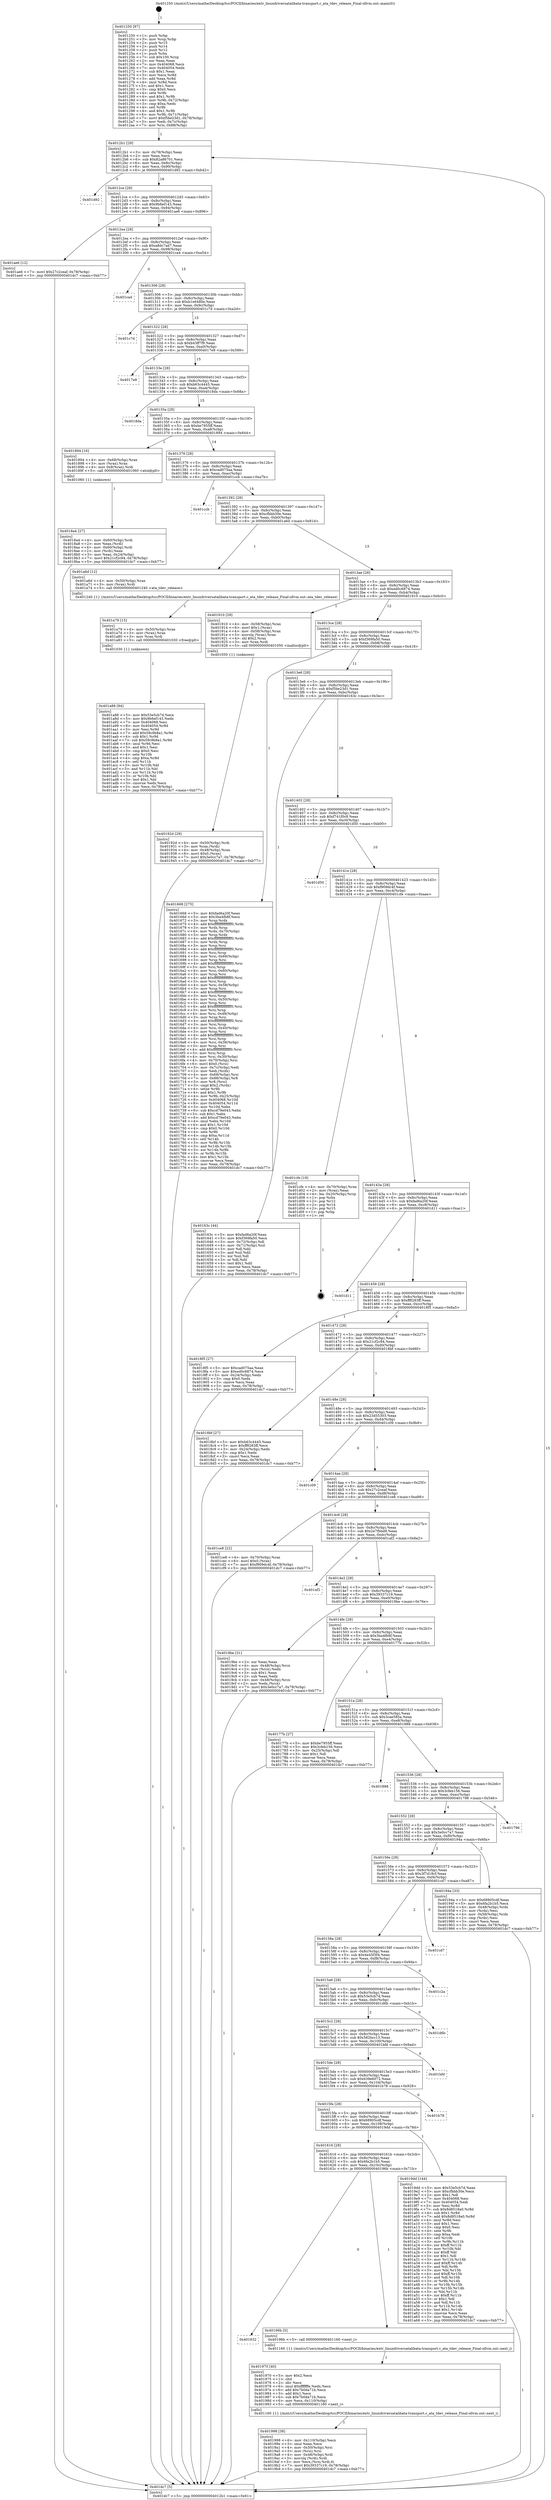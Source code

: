 digraph "0x401250" {
  label = "0x401250 (/mnt/c/Users/mathe/Desktop/tcc/POCII/binaries/extr_linuxdriversatalibata-transport.c_ata_tdev_release_Final-ollvm.out::main(0))"
  labelloc = "t"
  node[shape=record]

  Entry [label="",width=0.3,height=0.3,shape=circle,fillcolor=black,style=filled]
  "0x4012b1" [label="{
     0x4012b1 [29]\l
     | [instrs]\l
     &nbsp;&nbsp;0x4012b1 \<+3\>: mov -0x78(%rbp),%eax\l
     &nbsp;&nbsp;0x4012b4 \<+2\>: mov %eax,%ecx\l
     &nbsp;&nbsp;0x4012b6 \<+6\>: sub $0x82a86701,%ecx\l
     &nbsp;&nbsp;0x4012bc \<+6\>: mov %eax,-0x8c(%rbp)\l
     &nbsp;&nbsp;0x4012c2 \<+6\>: mov %ecx,-0x90(%rbp)\l
     &nbsp;&nbsp;0x4012c8 \<+6\>: je 0000000000401d92 \<main+0xb42\>\l
  }"]
  "0x401d92" [label="{
     0x401d92\l
  }", style=dashed]
  "0x4012ce" [label="{
     0x4012ce [28]\l
     | [instrs]\l
     &nbsp;&nbsp;0x4012ce \<+5\>: jmp 00000000004012d3 \<main+0x83\>\l
     &nbsp;&nbsp;0x4012d3 \<+6\>: mov -0x8c(%rbp),%eax\l
     &nbsp;&nbsp;0x4012d9 \<+5\>: sub $0x9b6ef143,%eax\l
     &nbsp;&nbsp;0x4012de \<+6\>: mov %eax,-0x94(%rbp)\l
     &nbsp;&nbsp;0x4012e4 \<+6\>: je 0000000000401ae6 \<main+0x896\>\l
  }"]
  Exit [label="",width=0.3,height=0.3,shape=circle,fillcolor=black,style=filled,peripheries=2]
  "0x401ae6" [label="{
     0x401ae6 [12]\l
     | [instrs]\l
     &nbsp;&nbsp;0x401ae6 \<+7\>: movl $0x27c2ceaf,-0x78(%rbp)\l
     &nbsp;&nbsp;0x401aed \<+5\>: jmp 0000000000401dc7 \<main+0xb77\>\l
  }"]
  "0x4012ea" [label="{
     0x4012ea [28]\l
     | [instrs]\l
     &nbsp;&nbsp;0x4012ea \<+5\>: jmp 00000000004012ef \<main+0x9f\>\l
     &nbsp;&nbsp;0x4012ef \<+6\>: mov -0x8c(%rbp),%eax\l
     &nbsp;&nbsp;0x4012f5 \<+5\>: sub $0xa8dc7ad7,%eax\l
     &nbsp;&nbsp;0x4012fa \<+6\>: mov %eax,-0x98(%rbp)\l
     &nbsp;&nbsp;0x401300 \<+6\>: je 0000000000401ca4 \<main+0xa54\>\l
  }"]
  "0x401a88" [label="{
     0x401a88 [94]\l
     | [instrs]\l
     &nbsp;&nbsp;0x401a88 \<+5\>: mov $0x53e5cb7d,%ecx\l
     &nbsp;&nbsp;0x401a8d \<+5\>: mov $0x9b6ef143,%edx\l
     &nbsp;&nbsp;0x401a92 \<+7\>: mov 0x404068,%esi\l
     &nbsp;&nbsp;0x401a99 \<+8\>: mov 0x404054,%r8d\l
     &nbsp;&nbsp;0x401aa1 \<+3\>: mov %esi,%r9d\l
     &nbsp;&nbsp;0x401aa4 \<+7\>: add $0x59c9b8a1,%r9d\l
     &nbsp;&nbsp;0x401aab \<+4\>: sub $0x1,%r9d\l
     &nbsp;&nbsp;0x401aaf \<+7\>: sub $0x59c9b8a1,%r9d\l
     &nbsp;&nbsp;0x401ab6 \<+4\>: imul %r9d,%esi\l
     &nbsp;&nbsp;0x401aba \<+3\>: and $0x1,%esi\l
     &nbsp;&nbsp;0x401abd \<+3\>: cmp $0x0,%esi\l
     &nbsp;&nbsp;0x401ac0 \<+4\>: sete %r10b\l
     &nbsp;&nbsp;0x401ac4 \<+4\>: cmp $0xa,%r8d\l
     &nbsp;&nbsp;0x401ac8 \<+4\>: setl %r11b\l
     &nbsp;&nbsp;0x401acc \<+3\>: mov %r10b,%bl\l
     &nbsp;&nbsp;0x401acf \<+3\>: and %r11b,%bl\l
     &nbsp;&nbsp;0x401ad2 \<+3\>: xor %r11b,%r10b\l
     &nbsp;&nbsp;0x401ad5 \<+3\>: or %r10b,%bl\l
     &nbsp;&nbsp;0x401ad8 \<+3\>: test $0x1,%bl\l
     &nbsp;&nbsp;0x401adb \<+3\>: cmovne %edx,%ecx\l
     &nbsp;&nbsp;0x401ade \<+3\>: mov %ecx,-0x78(%rbp)\l
     &nbsp;&nbsp;0x401ae1 \<+5\>: jmp 0000000000401dc7 \<main+0xb77\>\l
  }"]
  "0x401ca4" [label="{
     0x401ca4\l
  }", style=dashed]
  "0x401306" [label="{
     0x401306 [28]\l
     | [instrs]\l
     &nbsp;&nbsp;0x401306 \<+5\>: jmp 000000000040130b \<main+0xbb\>\l
     &nbsp;&nbsp;0x40130b \<+6\>: mov -0x8c(%rbp),%eax\l
     &nbsp;&nbsp;0x401311 \<+5\>: sub $0xb1e6480e,%eax\l
     &nbsp;&nbsp;0x401316 \<+6\>: mov %eax,-0x9c(%rbp)\l
     &nbsp;&nbsp;0x40131c \<+6\>: je 0000000000401c7d \<main+0xa2d\>\l
  }"]
  "0x401a79" [label="{
     0x401a79 [15]\l
     | [instrs]\l
     &nbsp;&nbsp;0x401a79 \<+4\>: mov -0x50(%rbp),%rax\l
     &nbsp;&nbsp;0x401a7d \<+3\>: mov (%rax),%rax\l
     &nbsp;&nbsp;0x401a80 \<+3\>: mov %rax,%rdi\l
     &nbsp;&nbsp;0x401a83 \<+5\>: call 0000000000401030 \<free@plt\>\l
     | [calls]\l
     &nbsp;&nbsp;0x401030 \{1\} (unknown)\l
  }"]
  "0x401c7d" [label="{
     0x401c7d\l
  }", style=dashed]
  "0x401322" [label="{
     0x401322 [28]\l
     | [instrs]\l
     &nbsp;&nbsp;0x401322 \<+5\>: jmp 0000000000401327 \<main+0xd7\>\l
     &nbsp;&nbsp;0x401327 \<+6\>: mov -0x8c(%rbp),%eax\l
     &nbsp;&nbsp;0x40132d \<+5\>: sub $0xb43ff7f9,%eax\l
     &nbsp;&nbsp;0x401332 \<+6\>: mov %eax,-0xa0(%rbp)\l
     &nbsp;&nbsp;0x401338 \<+6\>: je 00000000004017e9 \<main+0x599\>\l
  }"]
  "0x401998" [label="{
     0x401998 [38]\l
     | [instrs]\l
     &nbsp;&nbsp;0x401998 \<+6\>: mov -0x110(%rbp),%ecx\l
     &nbsp;&nbsp;0x40199e \<+3\>: imul %eax,%ecx\l
     &nbsp;&nbsp;0x4019a1 \<+4\>: mov -0x50(%rbp),%rsi\l
     &nbsp;&nbsp;0x4019a5 \<+3\>: mov (%rsi),%rsi\l
     &nbsp;&nbsp;0x4019a8 \<+4\>: mov -0x48(%rbp),%rdi\l
     &nbsp;&nbsp;0x4019ac \<+3\>: movslq (%rdi),%rdi\l
     &nbsp;&nbsp;0x4019af \<+3\>: mov %ecx,(%rsi,%rdi,4)\l
     &nbsp;&nbsp;0x4019b2 \<+7\>: movl $0x39337c19,-0x78(%rbp)\l
     &nbsp;&nbsp;0x4019b9 \<+5\>: jmp 0000000000401dc7 \<main+0xb77\>\l
  }"]
  "0x4017e9" [label="{
     0x4017e9\l
  }", style=dashed]
  "0x40133e" [label="{
     0x40133e [28]\l
     | [instrs]\l
     &nbsp;&nbsp;0x40133e \<+5\>: jmp 0000000000401343 \<main+0xf3\>\l
     &nbsp;&nbsp;0x401343 \<+6\>: mov -0x8c(%rbp),%eax\l
     &nbsp;&nbsp;0x401349 \<+5\>: sub $0xb63c4445,%eax\l
     &nbsp;&nbsp;0x40134e \<+6\>: mov %eax,-0xa4(%rbp)\l
     &nbsp;&nbsp;0x401354 \<+6\>: je 00000000004018da \<main+0x68a\>\l
  }"]
  "0x401970" [label="{
     0x401970 [40]\l
     | [instrs]\l
     &nbsp;&nbsp;0x401970 \<+5\>: mov $0x2,%ecx\l
     &nbsp;&nbsp;0x401975 \<+1\>: cltd\l
     &nbsp;&nbsp;0x401976 \<+2\>: idiv %ecx\l
     &nbsp;&nbsp;0x401978 \<+6\>: imul $0xfffffffe,%edx,%ecx\l
     &nbsp;&nbsp;0x40197e \<+6\>: add $0x7b0da71b,%ecx\l
     &nbsp;&nbsp;0x401984 \<+3\>: add $0x1,%ecx\l
     &nbsp;&nbsp;0x401987 \<+6\>: sub $0x7b0da71b,%ecx\l
     &nbsp;&nbsp;0x40198d \<+6\>: mov %ecx,-0x110(%rbp)\l
     &nbsp;&nbsp;0x401993 \<+5\>: call 0000000000401160 \<next_i\>\l
     | [calls]\l
     &nbsp;&nbsp;0x401160 \{1\} (/mnt/c/Users/mathe/Desktop/tcc/POCII/binaries/extr_linuxdriversatalibata-transport.c_ata_tdev_release_Final-ollvm.out::next_i)\l
  }"]
  "0x4018da" [label="{
     0x4018da\l
  }", style=dashed]
  "0x40135a" [label="{
     0x40135a [28]\l
     | [instrs]\l
     &nbsp;&nbsp;0x40135a \<+5\>: jmp 000000000040135f \<main+0x10f\>\l
     &nbsp;&nbsp;0x40135f \<+6\>: mov -0x8c(%rbp),%eax\l
     &nbsp;&nbsp;0x401365 \<+5\>: sub $0xbe7955ff,%eax\l
     &nbsp;&nbsp;0x40136a \<+6\>: mov %eax,-0xa8(%rbp)\l
     &nbsp;&nbsp;0x401370 \<+6\>: je 0000000000401894 \<main+0x644\>\l
  }"]
  "0x401632" [label="{
     0x401632\l
  }", style=dashed]
  "0x401894" [label="{
     0x401894 [16]\l
     | [instrs]\l
     &nbsp;&nbsp;0x401894 \<+4\>: mov -0x68(%rbp),%rax\l
     &nbsp;&nbsp;0x401898 \<+3\>: mov (%rax),%rax\l
     &nbsp;&nbsp;0x40189b \<+4\>: mov 0x8(%rax),%rdi\l
     &nbsp;&nbsp;0x40189f \<+5\>: call 0000000000401060 \<atoi@plt\>\l
     | [calls]\l
     &nbsp;&nbsp;0x401060 \{1\} (unknown)\l
  }"]
  "0x401376" [label="{
     0x401376 [28]\l
     | [instrs]\l
     &nbsp;&nbsp;0x401376 \<+5\>: jmp 000000000040137b \<main+0x12b\>\l
     &nbsp;&nbsp;0x40137b \<+6\>: mov -0x8c(%rbp),%eax\l
     &nbsp;&nbsp;0x401381 \<+5\>: sub $0xcad075aa,%eax\l
     &nbsp;&nbsp;0x401386 \<+6\>: mov %eax,-0xac(%rbp)\l
     &nbsp;&nbsp;0x40138c \<+6\>: je 0000000000401ccb \<main+0xa7b\>\l
  }"]
  "0x40196b" [label="{
     0x40196b [5]\l
     | [instrs]\l
     &nbsp;&nbsp;0x40196b \<+5\>: call 0000000000401160 \<next_i\>\l
     | [calls]\l
     &nbsp;&nbsp;0x401160 \{1\} (/mnt/c/Users/mathe/Desktop/tcc/POCII/binaries/extr_linuxdriversatalibata-transport.c_ata_tdev_release_Final-ollvm.out::next_i)\l
  }"]
  "0x401ccb" [label="{
     0x401ccb\l
  }", style=dashed]
  "0x401392" [label="{
     0x401392 [28]\l
     | [instrs]\l
     &nbsp;&nbsp;0x401392 \<+5\>: jmp 0000000000401397 \<main+0x147\>\l
     &nbsp;&nbsp;0x401397 \<+6\>: mov -0x8c(%rbp),%eax\l
     &nbsp;&nbsp;0x40139d \<+5\>: sub $0xcfbbb30e,%eax\l
     &nbsp;&nbsp;0x4013a2 \<+6\>: mov %eax,-0xb0(%rbp)\l
     &nbsp;&nbsp;0x4013a8 \<+6\>: je 0000000000401a6d \<main+0x81d\>\l
  }"]
  "0x401616" [label="{
     0x401616 [28]\l
     | [instrs]\l
     &nbsp;&nbsp;0x401616 \<+5\>: jmp 000000000040161b \<main+0x3cb\>\l
     &nbsp;&nbsp;0x40161b \<+6\>: mov -0x8c(%rbp),%eax\l
     &nbsp;&nbsp;0x401621 \<+5\>: sub $0x6fa2b1b5,%eax\l
     &nbsp;&nbsp;0x401626 \<+6\>: mov %eax,-0x10c(%rbp)\l
     &nbsp;&nbsp;0x40162c \<+6\>: je 000000000040196b \<main+0x71b\>\l
  }"]
  "0x401a6d" [label="{
     0x401a6d [12]\l
     | [instrs]\l
     &nbsp;&nbsp;0x401a6d \<+4\>: mov -0x50(%rbp),%rax\l
     &nbsp;&nbsp;0x401a71 \<+3\>: mov (%rax),%rdi\l
     &nbsp;&nbsp;0x401a74 \<+5\>: call 0000000000401240 \<ata_tdev_release\>\l
     | [calls]\l
     &nbsp;&nbsp;0x401240 \{1\} (/mnt/c/Users/mathe/Desktop/tcc/POCII/binaries/extr_linuxdriversatalibata-transport.c_ata_tdev_release_Final-ollvm.out::ata_tdev_release)\l
  }"]
  "0x4013ae" [label="{
     0x4013ae [28]\l
     | [instrs]\l
     &nbsp;&nbsp;0x4013ae \<+5\>: jmp 00000000004013b3 \<main+0x163\>\l
     &nbsp;&nbsp;0x4013b3 \<+6\>: mov -0x8c(%rbp),%eax\l
     &nbsp;&nbsp;0x4013b9 \<+5\>: sub $0xed0c6874,%eax\l
     &nbsp;&nbsp;0x4013be \<+6\>: mov %eax,-0xb4(%rbp)\l
     &nbsp;&nbsp;0x4013c4 \<+6\>: je 0000000000401910 \<main+0x6c0\>\l
  }"]
  "0x4019dd" [label="{
     0x4019dd [144]\l
     | [instrs]\l
     &nbsp;&nbsp;0x4019dd \<+5\>: mov $0x53e5cb7d,%eax\l
     &nbsp;&nbsp;0x4019e2 \<+5\>: mov $0xcfbbb30e,%ecx\l
     &nbsp;&nbsp;0x4019e7 \<+2\>: mov $0x1,%dl\l
     &nbsp;&nbsp;0x4019e9 \<+7\>: mov 0x404068,%esi\l
     &nbsp;&nbsp;0x4019f0 \<+7\>: mov 0x404054,%edi\l
     &nbsp;&nbsp;0x4019f7 \<+3\>: mov %esi,%r8d\l
     &nbsp;&nbsp;0x4019fa \<+7\>: sub $0x8d8518a0,%r8d\l
     &nbsp;&nbsp;0x401a01 \<+4\>: sub $0x1,%r8d\l
     &nbsp;&nbsp;0x401a05 \<+7\>: add $0x8d8518a0,%r8d\l
     &nbsp;&nbsp;0x401a0c \<+4\>: imul %r8d,%esi\l
     &nbsp;&nbsp;0x401a10 \<+3\>: and $0x1,%esi\l
     &nbsp;&nbsp;0x401a13 \<+3\>: cmp $0x0,%esi\l
     &nbsp;&nbsp;0x401a16 \<+4\>: sete %r9b\l
     &nbsp;&nbsp;0x401a1a \<+3\>: cmp $0xa,%edi\l
     &nbsp;&nbsp;0x401a1d \<+4\>: setl %r10b\l
     &nbsp;&nbsp;0x401a21 \<+3\>: mov %r9b,%r11b\l
     &nbsp;&nbsp;0x401a24 \<+4\>: xor $0xff,%r11b\l
     &nbsp;&nbsp;0x401a28 \<+3\>: mov %r10b,%bl\l
     &nbsp;&nbsp;0x401a2b \<+3\>: xor $0xff,%bl\l
     &nbsp;&nbsp;0x401a2e \<+3\>: xor $0x1,%dl\l
     &nbsp;&nbsp;0x401a31 \<+3\>: mov %r11b,%r14b\l
     &nbsp;&nbsp;0x401a34 \<+4\>: and $0xff,%r14b\l
     &nbsp;&nbsp;0x401a38 \<+3\>: and %dl,%r9b\l
     &nbsp;&nbsp;0x401a3b \<+3\>: mov %bl,%r15b\l
     &nbsp;&nbsp;0x401a3e \<+4\>: and $0xff,%r15b\l
     &nbsp;&nbsp;0x401a42 \<+3\>: and %dl,%r10b\l
     &nbsp;&nbsp;0x401a45 \<+3\>: or %r9b,%r14b\l
     &nbsp;&nbsp;0x401a48 \<+3\>: or %r10b,%r15b\l
     &nbsp;&nbsp;0x401a4b \<+3\>: xor %r15b,%r14b\l
     &nbsp;&nbsp;0x401a4e \<+3\>: or %bl,%r11b\l
     &nbsp;&nbsp;0x401a51 \<+4\>: xor $0xff,%r11b\l
     &nbsp;&nbsp;0x401a55 \<+3\>: or $0x1,%dl\l
     &nbsp;&nbsp;0x401a58 \<+3\>: and %dl,%r11b\l
     &nbsp;&nbsp;0x401a5b \<+3\>: or %r11b,%r14b\l
     &nbsp;&nbsp;0x401a5e \<+4\>: test $0x1,%r14b\l
     &nbsp;&nbsp;0x401a62 \<+3\>: cmovne %ecx,%eax\l
     &nbsp;&nbsp;0x401a65 \<+3\>: mov %eax,-0x78(%rbp)\l
     &nbsp;&nbsp;0x401a68 \<+5\>: jmp 0000000000401dc7 \<main+0xb77\>\l
  }"]
  "0x401910" [label="{
     0x401910 [29]\l
     | [instrs]\l
     &nbsp;&nbsp;0x401910 \<+4\>: mov -0x58(%rbp),%rax\l
     &nbsp;&nbsp;0x401914 \<+6\>: movl $0x1,(%rax)\l
     &nbsp;&nbsp;0x40191a \<+4\>: mov -0x58(%rbp),%rax\l
     &nbsp;&nbsp;0x40191e \<+3\>: movslq (%rax),%rax\l
     &nbsp;&nbsp;0x401921 \<+4\>: shl $0x2,%rax\l
     &nbsp;&nbsp;0x401925 \<+3\>: mov %rax,%rdi\l
     &nbsp;&nbsp;0x401928 \<+5\>: call 0000000000401050 \<malloc@plt\>\l
     | [calls]\l
     &nbsp;&nbsp;0x401050 \{1\} (unknown)\l
  }"]
  "0x4013ca" [label="{
     0x4013ca [28]\l
     | [instrs]\l
     &nbsp;&nbsp;0x4013ca \<+5\>: jmp 00000000004013cf \<main+0x17f\>\l
     &nbsp;&nbsp;0x4013cf \<+6\>: mov -0x8c(%rbp),%eax\l
     &nbsp;&nbsp;0x4013d5 \<+5\>: sub $0xf369fa50,%eax\l
     &nbsp;&nbsp;0x4013da \<+6\>: mov %eax,-0xb8(%rbp)\l
     &nbsp;&nbsp;0x4013e0 \<+6\>: je 0000000000401668 \<main+0x418\>\l
  }"]
  "0x4015fa" [label="{
     0x4015fa [28]\l
     | [instrs]\l
     &nbsp;&nbsp;0x4015fa \<+5\>: jmp 00000000004015ff \<main+0x3af\>\l
     &nbsp;&nbsp;0x4015ff \<+6\>: mov -0x8c(%rbp),%eax\l
     &nbsp;&nbsp;0x401605 \<+5\>: sub $0x68905cdf,%eax\l
     &nbsp;&nbsp;0x40160a \<+6\>: mov %eax,-0x108(%rbp)\l
     &nbsp;&nbsp;0x401610 \<+6\>: je 00000000004019dd \<main+0x78d\>\l
  }"]
  "0x401668" [label="{
     0x401668 [275]\l
     | [instrs]\l
     &nbsp;&nbsp;0x401668 \<+5\>: mov $0xfad6a20f,%eax\l
     &nbsp;&nbsp;0x40166d \<+5\>: mov $0x3ba4fb8f,%ecx\l
     &nbsp;&nbsp;0x401672 \<+3\>: mov %rsp,%rdx\l
     &nbsp;&nbsp;0x401675 \<+4\>: add $0xfffffffffffffff0,%rdx\l
     &nbsp;&nbsp;0x401679 \<+3\>: mov %rdx,%rsp\l
     &nbsp;&nbsp;0x40167c \<+4\>: mov %rdx,-0x70(%rbp)\l
     &nbsp;&nbsp;0x401680 \<+3\>: mov %rsp,%rdx\l
     &nbsp;&nbsp;0x401683 \<+4\>: add $0xfffffffffffffff0,%rdx\l
     &nbsp;&nbsp;0x401687 \<+3\>: mov %rdx,%rsp\l
     &nbsp;&nbsp;0x40168a \<+3\>: mov %rsp,%rsi\l
     &nbsp;&nbsp;0x40168d \<+4\>: add $0xfffffffffffffff0,%rsi\l
     &nbsp;&nbsp;0x401691 \<+3\>: mov %rsi,%rsp\l
     &nbsp;&nbsp;0x401694 \<+4\>: mov %rsi,-0x68(%rbp)\l
     &nbsp;&nbsp;0x401698 \<+3\>: mov %rsp,%rsi\l
     &nbsp;&nbsp;0x40169b \<+4\>: add $0xfffffffffffffff0,%rsi\l
     &nbsp;&nbsp;0x40169f \<+3\>: mov %rsi,%rsp\l
     &nbsp;&nbsp;0x4016a2 \<+4\>: mov %rsi,-0x60(%rbp)\l
     &nbsp;&nbsp;0x4016a6 \<+3\>: mov %rsp,%rsi\l
     &nbsp;&nbsp;0x4016a9 \<+4\>: add $0xfffffffffffffff0,%rsi\l
     &nbsp;&nbsp;0x4016ad \<+3\>: mov %rsi,%rsp\l
     &nbsp;&nbsp;0x4016b0 \<+4\>: mov %rsi,-0x58(%rbp)\l
     &nbsp;&nbsp;0x4016b4 \<+3\>: mov %rsp,%rsi\l
     &nbsp;&nbsp;0x4016b7 \<+4\>: add $0xfffffffffffffff0,%rsi\l
     &nbsp;&nbsp;0x4016bb \<+3\>: mov %rsi,%rsp\l
     &nbsp;&nbsp;0x4016be \<+4\>: mov %rsi,-0x50(%rbp)\l
     &nbsp;&nbsp;0x4016c2 \<+3\>: mov %rsp,%rsi\l
     &nbsp;&nbsp;0x4016c5 \<+4\>: add $0xfffffffffffffff0,%rsi\l
     &nbsp;&nbsp;0x4016c9 \<+3\>: mov %rsi,%rsp\l
     &nbsp;&nbsp;0x4016cc \<+4\>: mov %rsi,-0x48(%rbp)\l
     &nbsp;&nbsp;0x4016d0 \<+3\>: mov %rsp,%rsi\l
     &nbsp;&nbsp;0x4016d3 \<+4\>: add $0xfffffffffffffff0,%rsi\l
     &nbsp;&nbsp;0x4016d7 \<+3\>: mov %rsi,%rsp\l
     &nbsp;&nbsp;0x4016da \<+4\>: mov %rsi,-0x40(%rbp)\l
     &nbsp;&nbsp;0x4016de \<+3\>: mov %rsp,%rsi\l
     &nbsp;&nbsp;0x4016e1 \<+4\>: add $0xfffffffffffffff0,%rsi\l
     &nbsp;&nbsp;0x4016e5 \<+3\>: mov %rsi,%rsp\l
     &nbsp;&nbsp;0x4016e8 \<+4\>: mov %rsi,-0x38(%rbp)\l
     &nbsp;&nbsp;0x4016ec \<+3\>: mov %rsp,%rsi\l
     &nbsp;&nbsp;0x4016ef \<+4\>: add $0xfffffffffffffff0,%rsi\l
     &nbsp;&nbsp;0x4016f3 \<+3\>: mov %rsi,%rsp\l
     &nbsp;&nbsp;0x4016f6 \<+4\>: mov %rsi,-0x30(%rbp)\l
     &nbsp;&nbsp;0x4016fa \<+4\>: mov -0x70(%rbp),%rsi\l
     &nbsp;&nbsp;0x4016fe \<+6\>: movl $0x0,(%rsi)\l
     &nbsp;&nbsp;0x401704 \<+3\>: mov -0x7c(%rbp),%edi\l
     &nbsp;&nbsp;0x401707 \<+2\>: mov %edi,(%rdx)\l
     &nbsp;&nbsp;0x401709 \<+4\>: mov -0x68(%rbp),%rsi\l
     &nbsp;&nbsp;0x40170d \<+7\>: mov -0x88(%rbp),%r8\l
     &nbsp;&nbsp;0x401714 \<+3\>: mov %r8,(%rsi)\l
     &nbsp;&nbsp;0x401717 \<+3\>: cmpl $0x2,(%rdx)\l
     &nbsp;&nbsp;0x40171a \<+4\>: setne %r9b\l
     &nbsp;&nbsp;0x40171e \<+4\>: and $0x1,%r9b\l
     &nbsp;&nbsp;0x401722 \<+4\>: mov %r9b,-0x25(%rbp)\l
     &nbsp;&nbsp;0x401726 \<+8\>: mov 0x404068,%r10d\l
     &nbsp;&nbsp;0x40172e \<+8\>: mov 0x404054,%r11d\l
     &nbsp;&nbsp;0x401736 \<+3\>: mov %r10d,%ebx\l
     &nbsp;&nbsp;0x401739 \<+6\>: sub $0xcd79e043,%ebx\l
     &nbsp;&nbsp;0x40173f \<+3\>: sub $0x1,%ebx\l
     &nbsp;&nbsp;0x401742 \<+6\>: add $0xcd79e043,%ebx\l
     &nbsp;&nbsp;0x401748 \<+4\>: imul %ebx,%r10d\l
     &nbsp;&nbsp;0x40174c \<+4\>: and $0x1,%r10d\l
     &nbsp;&nbsp;0x401750 \<+4\>: cmp $0x0,%r10d\l
     &nbsp;&nbsp;0x401754 \<+4\>: sete %r9b\l
     &nbsp;&nbsp;0x401758 \<+4\>: cmp $0xa,%r11d\l
     &nbsp;&nbsp;0x40175c \<+4\>: setl %r14b\l
     &nbsp;&nbsp;0x401760 \<+3\>: mov %r9b,%r15b\l
     &nbsp;&nbsp;0x401763 \<+3\>: and %r14b,%r15b\l
     &nbsp;&nbsp;0x401766 \<+3\>: xor %r14b,%r9b\l
     &nbsp;&nbsp;0x401769 \<+3\>: or %r9b,%r15b\l
     &nbsp;&nbsp;0x40176c \<+4\>: test $0x1,%r15b\l
     &nbsp;&nbsp;0x401770 \<+3\>: cmovne %ecx,%eax\l
     &nbsp;&nbsp;0x401773 \<+3\>: mov %eax,-0x78(%rbp)\l
     &nbsp;&nbsp;0x401776 \<+5\>: jmp 0000000000401dc7 \<main+0xb77\>\l
  }"]
  "0x4013e6" [label="{
     0x4013e6 [28]\l
     | [instrs]\l
     &nbsp;&nbsp;0x4013e6 \<+5\>: jmp 00000000004013eb \<main+0x19b\>\l
     &nbsp;&nbsp;0x4013eb \<+6\>: mov -0x8c(%rbp),%eax\l
     &nbsp;&nbsp;0x4013f1 \<+5\>: sub $0xf5be23d1,%eax\l
     &nbsp;&nbsp;0x4013f6 \<+6\>: mov %eax,-0xbc(%rbp)\l
     &nbsp;&nbsp;0x4013fc \<+6\>: je 000000000040163c \<main+0x3ec\>\l
  }"]
  "0x401b78" [label="{
     0x401b78\l
  }", style=dashed]
  "0x40163c" [label="{
     0x40163c [44]\l
     | [instrs]\l
     &nbsp;&nbsp;0x40163c \<+5\>: mov $0xfad6a20f,%eax\l
     &nbsp;&nbsp;0x401641 \<+5\>: mov $0xf369fa50,%ecx\l
     &nbsp;&nbsp;0x401646 \<+3\>: mov -0x72(%rbp),%dl\l
     &nbsp;&nbsp;0x401649 \<+4\>: mov -0x71(%rbp),%sil\l
     &nbsp;&nbsp;0x40164d \<+3\>: mov %dl,%dil\l
     &nbsp;&nbsp;0x401650 \<+3\>: and %sil,%dil\l
     &nbsp;&nbsp;0x401653 \<+3\>: xor %sil,%dl\l
     &nbsp;&nbsp;0x401656 \<+3\>: or %dl,%dil\l
     &nbsp;&nbsp;0x401659 \<+4\>: test $0x1,%dil\l
     &nbsp;&nbsp;0x40165d \<+3\>: cmovne %ecx,%eax\l
     &nbsp;&nbsp;0x401660 \<+3\>: mov %eax,-0x78(%rbp)\l
     &nbsp;&nbsp;0x401663 \<+5\>: jmp 0000000000401dc7 \<main+0xb77\>\l
  }"]
  "0x401402" [label="{
     0x401402 [28]\l
     | [instrs]\l
     &nbsp;&nbsp;0x401402 \<+5\>: jmp 0000000000401407 \<main+0x1b7\>\l
     &nbsp;&nbsp;0x401407 \<+6\>: mov -0x8c(%rbp),%eax\l
     &nbsp;&nbsp;0x40140d \<+5\>: sub $0xf741f0c9,%eax\l
     &nbsp;&nbsp;0x401412 \<+6\>: mov %eax,-0xc0(%rbp)\l
     &nbsp;&nbsp;0x401418 \<+6\>: je 0000000000401d50 \<main+0xb00\>\l
  }"]
  "0x401dc7" [label="{
     0x401dc7 [5]\l
     | [instrs]\l
     &nbsp;&nbsp;0x401dc7 \<+5\>: jmp 00000000004012b1 \<main+0x61\>\l
  }"]
  "0x401250" [label="{
     0x401250 [97]\l
     | [instrs]\l
     &nbsp;&nbsp;0x401250 \<+1\>: push %rbp\l
     &nbsp;&nbsp;0x401251 \<+3\>: mov %rsp,%rbp\l
     &nbsp;&nbsp;0x401254 \<+2\>: push %r15\l
     &nbsp;&nbsp;0x401256 \<+2\>: push %r14\l
     &nbsp;&nbsp;0x401258 \<+2\>: push %r12\l
     &nbsp;&nbsp;0x40125a \<+1\>: push %rbx\l
     &nbsp;&nbsp;0x40125b \<+7\>: sub $0x100,%rsp\l
     &nbsp;&nbsp;0x401262 \<+2\>: xor %eax,%eax\l
     &nbsp;&nbsp;0x401264 \<+7\>: mov 0x404068,%ecx\l
     &nbsp;&nbsp;0x40126b \<+7\>: mov 0x404054,%edx\l
     &nbsp;&nbsp;0x401272 \<+3\>: sub $0x1,%eax\l
     &nbsp;&nbsp;0x401275 \<+3\>: mov %ecx,%r8d\l
     &nbsp;&nbsp;0x401278 \<+3\>: add %eax,%r8d\l
     &nbsp;&nbsp;0x40127b \<+4\>: imul %r8d,%ecx\l
     &nbsp;&nbsp;0x40127f \<+3\>: and $0x1,%ecx\l
     &nbsp;&nbsp;0x401282 \<+3\>: cmp $0x0,%ecx\l
     &nbsp;&nbsp;0x401285 \<+4\>: sete %r9b\l
     &nbsp;&nbsp;0x401289 \<+4\>: and $0x1,%r9b\l
     &nbsp;&nbsp;0x40128d \<+4\>: mov %r9b,-0x72(%rbp)\l
     &nbsp;&nbsp;0x401291 \<+3\>: cmp $0xa,%edx\l
     &nbsp;&nbsp;0x401294 \<+4\>: setl %r9b\l
     &nbsp;&nbsp;0x401298 \<+4\>: and $0x1,%r9b\l
     &nbsp;&nbsp;0x40129c \<+4\>: mov %r9b,-0x71(%rbp)\l
     &nbsp;&nbsp;0x4012a0 \<+7\>: movl $0xf5be23d1,-0x78(%rbp)\l
     &nbsp;&nbsp;0x4012a7 \<+3\>: mov %edi,-0x7c(%rbp)\l
     &nbsp;&nbsp;0x4012aa \<+7\>: mov %rsi,-0x88(%rbp)\l
  }"]
  "0x4015de" [label="{
     0x4015de [28]\l
     | [instrs]\l
     &nbsp;&nbsp;0x4015de \<+5\>: jmp 00000000004015e3 \<main+0x393\>\l
     &nbsp;&nbsp;0x4015e3 \<+6\>: mov -0x8c(%rbp),%eax\l
     &nbsp;&nbsp;0x4015e9 \<+5\>: sub $0x639e6072,%eax\l
     &nbsp;&nbsp;0x4015ee \<+6\>: mov %eax,-0x104(%rbp)\l
     &nbsp;&nbsp;0x4015f4 \<+6\>: je 0000000000401b78 \<main+0x928\>\l
  }"]
  "0x401bfd" [label="{
     0x401bfd\l
  }", style=dashed]
  "0x401d50" [label="{
     0x401d50\l
  }", style=dashed]
  "0x40141e" [label="{
     0x40141e [28]\l
     | [instrs]\l
     &nbsp;&nbsp;0x40141e \<+5\>: jmp 0000000000401423 \<main+0x1d3\>\l
     &nbsp;&nbsp;0x401423 \<+6\>: mov -0x8c(%rbp),%eax\l
     &nbsp;&nbsp;0x401429 \<+5\>: sub $0xf909dc4f,%eax\l
     &nbsp;&nbsp;0x40142e \<+6\>: mov %eax,-0xc4(%rbp)\l
     &nbsp;&nbsp;0x401434 \<+6\>: je 0000000000401cfe \<main+0xaae\>\l
  }"]
  "0x4015c2" [label="{
     0x4015c2 [28]\l
     | [instrs]\l
     &nbsp;&nbsp;0x4015c2 \<+5\>: jmp 00000000004015c7 \<main+0x377\>\l
     &nbsp;&nbsp;0x4015c7 \<+6\>: mov -0x8c(%rbp),%eax\l
     &nbsp;&nbsp;0x4015cd \<+5\>: sub $0x582bcc13,%eax\l
     &nbsp;&nbsp;0x4015d2 \<+6\>: mov %eax,-0x100(%rbp)\l
     &nbsp;&nbsp;0x4015d8 \<+6\>: je 0000000000401bfd \<main+0x9ad\>\l
  }"]
  "0x401cfe" [label="{
     0x401cfe [19]\l
     | [instrs]\l
     &nbsp;&nbsp;0x401cfe \<+4\>: mov -0x70(%rbp),%rax\l
     &nbsp;&nbsp;0x401d02 \<+2\>: mov (%rax),%eax\l
     &nbsp;&nbsp;0x401d04 \<+4\>: lea -0x20(%rbp),%rsp\l
     &nbsp;&nbsp;0x401d08 \<+1\>: pop %rbx\l
     &nbsp;&nbsp;0x401d09 \<+2\>: pop %r12\l
     &nbsp;&nbsp;0x401d0b \<+2\>: pop %r14\l
     &nbsp;&nbsp;0x401d0d \<+2\>: pop %r15\l
     &nbsp;&nbsp;0x401d0f \<+1\>: pop %rbp\l
     &nbsp;&nbsp;0x401d10 \<+1\>: ret\l
  }"]
  "0x40143a" [label="{
     0x40143a [28]\l
     | [instrs]\l
     &nbsp;&nbsp;0x40143a \<+5\>: jmp 000000000040143f \<main+0x1ef\>\l
     &nbsp;&nbsp;0x40143f \<+6\>: mov -0x8c(%rbp),%eax\l
     &nbsp;&nbsp;0x401445 \<+5\>: sub $0xfad6a20f,%eax\l
     &nbsp;&nbsp;0x40144a \<+6\>: mov %eax,-0xc8(%rbp)\l
     &nbsp;&nbsp;0x401450 \<+6\>: je 0000000000401d11 \<main+0xac1\>\l
  }"]
  "0x401d6b" [label="{
     0x401d6b\l
  }", style=dashed]
  "0x401d11" [label="{
     0x401d11\l
  }", style=dashed]
  "0x401456" [label="{
     0x401456 [28]\l
     | [instrs]\l
     &nbsp;&nbsp;0x401456 \<+5\>: jmp 000000000040145b \<main+0x20b\>\l
     &nbsp;&nbsp;0x40145b \<+6\>: mov -0x8c(%rbp),%eax\l
     &nbsp;&nbsp;0x401461 \<+5\>: sub $0xff8283ff,%eax\l
     &nbsp;&nbsp;0x401466 \<+6\>: mov %eax,-0xcc(%rbp)\l
     &nbsp;&nbsp;0x40146c \<+6\>: je 00000000004018f5 \<main+0x6a5\>\l
  }"]
  "0x4015a6" [label="{
     0x4015a6 [28]\l
     | [instrs]\l
     &nbsp;&nbsp;0x4015a6 \<+5\>: jmp 00000000004015ab \<main+0x35b\>\l
     &nbsp;&nbsp;0x4015ab \<+6\>: mov -0x8c(%rbp),%eax\l
     &nbsp;&nbsp;0x4015b1 \<+5\>: sub $0x53e5cb7d,%eax\l
     &nbsp;&nbsp;0x4015b6 \<+6\>: mov %eax,-0xfc(%rbp)\l
     &nbsp;&nbsp;0x4015bc \<+6\>: je 0000000000401d6b \<main+0xb1b\>\l
  }"]
  "0x4018f5" [label="{
     0x4018f5 [27]\l
     | [instrs]\l
     &nbsp;&nbsp;0x4018f5 \<+5\>: mov $0xcad075aa,%eax\l
     &nbsp;&nbsp;0x4018fa \<+5\>: mov $0xed0c6874,%ecx\l
     &nbsp;&nbsp;0x4018ff \<+3\>: mov -0x24(%rbp),%edx\l
     &nbsp;&nbsp;0x401902 \<+3\>: cmp $0x0,%edx\l
     &nbsp;&nbsp;0x401905 \<+3\>: cmove %ecx,%eax\l
     &nbsp;&nbsp;0x401908 \<+3\>: mov %eax,-0x78(%rbp)\l
     &nbsp;&nbsp;0x40190b \<+5\>: jmp 0000000000401dc7 \<main+0xb77\>\l
  }"]
  "0x401472" [label="{
     0x401472 [28]\l
     | [instrs]\l
     &nbsp;&nbsp;0x401472 \<+5\>: jmp 0000000000401477 \<main+0x227\>\l
     &nbsp;&nbsp;0x401477 \<+6\>: mov -0x8c(%rbp),%eax\l
     &nbsp;&nbsp;0x40147d \<+5\>: sub $0x21cf2c94,%eax\l
     &nbsp;&nbsp;0x401482 \<+6\>: mov %eax,-0xd0(%rbp)\l
     &nbsp;&nbsp;0x401488 \<+6\>: je 00000000004018bf \<main+0x66f\>\l
  }"]
  "0x401c2a" [label="{
     0x401c2a\l
  }", style=dashed]
  "0x4018bf" [label="{
     0x4018bf [27]\l
     | [instrs]\l
     &nbsp;&nbsp;0x4018bf \<+5\>: mov $0xb63c4445,%eax\l
     &nbsp;&nbsp;0x4018c4 \<+5\>: mov $0xff8283ff,%ecx\l
     &nbsp;&nbsp;0x4018c9 \<+3\>: mov -0x24(%rbp),%edx\l
     &nbsp;&nbsp;0x4018cc \<+3\>: cmp $0x1,%edx\l
     &nbsp;&nbsp;0x4018cf \<+3\>: cmovl %ecx,%eax\l
     &nbsp;&nbsp;0x4018d2 \<+3\>: mov %eax,-0x78(%rbp)\l
     &nbsp;&nbsp;0x4018d5 \<+5\>: jmp 0000000000401dc7 \<main+0xb77\>\l
  }"]
  "0x40148e" [label="{
     0x40148e [28]\l
     | [instrs]\l
     &nbsp;&nbsp;0x40148e \<+5\>: jmp 0000000000401493 \<main+0x243\>\l
     &nbsp;&nbsp;0x401493 \<+6\>: mov -0x8c(%rbp),%eax\l
     &nbsp;&nbsp;0x401499 \<+5\>: sub $0x23d55303,%eax\l
     &nbsp;&nbsp;0x40149e \<+6\>: mov %eax,-0xd4(%rbp)\l
     &nbsp;&nbsp;0x4014a4 \<+6\>: je 0000000000401c09 \<main+0x9b9\>\l
  }"]
  "0x40158a" [label="{
     0x40158a [28]\l
     | [instrs]\l
     &nbsp;&nbsp;0x40158a \<+5\>: jmp 000000000040158f \<main+0x33f\>\l
     &nbsp;&nbsp;0x40158f \<+6\>: mov -0x8c(%rbp),%eax\l
     &nbsp;&nbsp;0x401595 \<+5\>: sub $0x4e45f3f4,%eax\l
     &nbsp;&nbsp;0x40159a \<+6\>: mov %eax,-0xf8(%rbp)\l
     &nbsp;&nbsp;0x4015a0 \<+6\>: je 0000000000401c2a \<main+0x9da\>\l
  }"]
  "0x401c09" [label="{
     0x401c09\l
  }", style=dashed]
  "0x4014aa" [label="{
     0x4014aa [28]\l
     | [instrs]\l
     &nbsp;&nbsp;0x4014aa \<+5\>: jmp 00000000004014af \<main+0x25f\>\l
     &nbsp;&nbsp;0x4014af \<+6\>: mov -0x8c(%rbp),%eax\l
     &nbsp;&nbsp;0x4014b5 \<+5\>: sub $0x27c2ceaf,%eax\l
     &nbsp;&nbsp;0x4014ba \<+6\>: mov %eax,-0xd8(%rbp)\l
     &nbsp;&nbsp;0x4014c0 \<+6\>: je 0000000000401ce8 \<main+0xa98\>\l
  }"]
  "0x401cd7" [label="{
     0x401cd7\l
  }", style=dashed]
  "0x401ce8" [label="{
     0x401ce8 [22]\l
     | [instrs]\l
     &nbsp;&nbsp;0x401ce8 \<+4\>: mov -0x70(%rbp),%rax\l
     &nbsp;&nbsp;0x401cec \<+6\>: movl $0x0,(%rax)\l
     &nbsp;&nbsp;0x401cf2 \<+7\>: movl $0xf909dc4f,-0x78(%rbp)\l
     &nbsp;&nbsp;0x401cf9 \<+5\>: jmp 0000000000401dc7 \<main+0xb77\>\l
  }"]
  "0x4014c6" [label="{
     0x4014c6 [28]\l
     | [instrs]\l
     &nbsp;&nbsp;0x4014c6 \<+5\>: jmp 00000000004014cb \<main+0x27b\>\l
     &nbsp;&nbsp;0x4014cb \<+6\>: mov -0x8c(%rbp),%eax\l
     &nbsp;&nbsp;0x4014d1 \<+5\>: sub $0x2e7fbbd9,%eax\l
     &nbsp;&nbsp;0x4014d6 \<+6\>: mov %eax,-0xdc(%rbp)\l
     &nbsp;&nbsp;0x4014dc \<+6\>: je 0000000000401af2 \<main+0x8a2\>\l
  }"]
  "0x40156e" [label="{
     0x40156e [28]\l
     | [instrs]\l
     &nbsp;&nbsp;0x40156e \<+5\>: jmp 0000000000401573 \<main+0x323\>\l
     &nbsp;&nbsp;0x401573 \<+6\>: mov -0x8c(%rbp),%eax\l
     &nbsp;&nbsp;0x401579 \<+5\>: sub $0x3f7d18cf,%eax\l
     &nbsp;&nbsp;0x40157e \<+6\>: mov %eax,-0xf4(%rbp)\l
     &nbsp;&nbsp;0x401584 \<+6\>: je 0000000000401cd7 \<main+0xa87\>\l
  }"]
  "0x401af2" [label="{
     0x401af2\l
  }", style=dashed]
  "0x4014e2" [label="{
     0x4014e2 [28]\l
     | [instrs]\l
     &nbsp;&nbsp;0x4014e2 \<+5\>: jmp 00000000004014e7 \<main+0x297\>\l
     &nbsp;&nbsp;0x4014e7 \<+6\>: mov -0x8c(%rbp),%eax\l
     &nbsp;&nbsp;0x4014ed \<+5\>: sub $0x39337c19,%eax\l
     &nbsp;&nbsp;0x4014f2 \<+6\>: mov %eax,-0xe0(%rbp)\l
     &nbsp;&nbsp;0x4014f8 \<+6\>: je 00000000004019be \<main+0x76e\>\l
  }"]
  "0x40194a" [label="{
     0x40194a [33]\l
     | [instrs]\l
     &nbsp;&nbsp;0x40194a \<+5\>: mov $0x68905cdf,%eax\l
     &nbsp;&nbsp;0x40194f \<+5\>: mov $0x6fa2b1b5,%ecx\l
     &nbsp;&nbsp;0x401954 \<+4\>: mov -0x48(%rbp),%rdx\l
     &nbsp;&nbsp;0x401958 \<+2\>: mov (%rdx),%esi\l
     &nbsp;&nbsp;0x40195a \<+4\>: mov -0x58(%rbp),%rdx\l
     &nbsp;&nbsp;0x40195e \<+2\>: cmp (%rdx),%esi\l
     &nbsp;&nbsp;0x401960 \<+3\>: cmovl %ecx,%eax\l
     &nbsp;&nbsp;0x401963 \<+3\>: mov %eax,-0x78(%rbp)\l
     &nbsp;&nbsp;0x401966 \<+5\>: jmp 0000000000401dc7 \<main+0xb77\>\l
  }"]
  "0x4019be" [label="{
     0x4019be [31]\l
     | [instrs]\l
     &nbsp;&nbsp;0x4019be \<+2\>: xor %eax,%eax\l
     &nbsp;&nbsp;0x4019c0 \<+4\>: mov -0x48(%rbp),%rcx\l
     &nbsp;&nbsp;0x4019c4 \<+2\>: mov (%rcx),%edx\l
     &nbsp;&nbsp;0x4019c6 \<+3\>: sub $0x1,%eax\l
     &nbsp;&nbsp;0x4019c9 \<+2\>: sub %eax,%edx\l
     &nbsp;&nbsp;0x4019cb \<+4\>: mov -0x48(%rbp),%rcx\l
     &nbsp;&nbsp;0x4019cf \<+2\>: mov %edx,(%rcx)\l
     &nbsp;&nbsp;0x4019d1 \<+7\>: movl $0x3e0cc7a7,-0x78(%rbp)\l
     &nbsp;&nbsp;0x4019d8 \<+5\>: jmp 0000000000401dc7 \<main+0xb77\>\l
  }"]
  "0x4014fe" [label="{
     0x4014fe [28]\l
     | [instrs]\l
     &nbsp;&nbsp;0x4014fe \<+5\>: jmp 0000000000401503 \<main+0x2b3\>\l
     &nbsp;&nbsp;0x401503 \<+6\>: mov -0x8c(%rbp),%eax\l
     &nbsp;&nbsp;0x401509 \<+5\>: sub $0x3ba4fb8f,%eax\l
     &nbsp;&nbsp;0x40150e \<+6\>: mov %eax,-0xe4(%rbp)\l
     &nbsp;&nbsp;0x401514 \<+6\>: je 000000000040177b \<main+0x52b\>\l
  }"]
  "0x401552" [label="{
     0x401552 [28]\l
     | [instrs]\l
     &nbsp;&nbsp;0x401552 \<+5\>: jmp 0000000000401557 \<main+0x307\>\l
     &nbsp;&nbsp;0x401557 \<+6\>: mov -0x8c(%rbp),%eax\l
     &nbsp;&nbsp;0x40155d \<+5\>: sub $0x3e0cc7a7,%eax\l
     &nbsp;&nbsp;0x401562 \<+6\>: mov %eax,-0xf0(%rbp)\l
     &nbsp;&nbsp;0x401568 \<+6\>: je 000000000040194a \<main+0x6fa\>\l
  }"]
  "0x40177b" [label="{
     0x40177b [27]\l
     | [instrs]\l
     &nbsp;&nbsp;0x40177b \<+5\>: mov $0xbe7955ff,%eax\l
     &nbsp;&nbsp;0x401780 \<+5\>: mov $0x3cfeb156,%ecx\l
     &nbsp;&nbsp;0x401785 \<+3\>: mov -0x25(%rbp),%dl\l
     &nbsp;&nbsp;0x401788 \<+3\>: test $0x1,%dl\l
     &nbsp;&nbsp;0x40178b \<+3\>: cmovne %ecx,%eax\l
     &nbsp;&nbsp;0x40178e \<+3\>: mov %eax,-0x78(%rbp)\l
     &nbsp;&nbsp;0x401791 \<+5\>: jmp 0000000000401dc7 \<main+0xb77\>\l
  }"]
  "0x40151a" [label="{
     0x40151a [28]\l
     | [instrs]\l
     &nbsp;&nbsp;0x40151a \<+5\>: jmp 000000000040151f \<main+0x2cf\>\l
     &nbsp;&nbsp;0x40151f \<+6\>: mov -0x8c(%rbp),%eax\l
     &nbsp;&nbsp;0x401525 \<+5\>: sub $0x3cae585a,%eax\l
     &nbsp;&nbsp;0x40152a \<+6\>: mov %eax,-0xe8(%rbp)\l
     &nbsp;&nbsp;0x401530 \<+6\>: je 0000000000401888 \<main+0x638\>\l
  }"]
  "0x4018a4" [label="{
     0x4018a4 [27]\l
     | [instrs]\l
     &nbsp;&nbsp;0x4018a4 \<+4\>: mov -0x60(%rbp),%rdi\l
     &nbsp;&nbsp;0x4018a8 \<+2\>: mov %eax,(%rdi)\l
     &nbsp;&nbsp;0x4018aa \<+4\>: mov -0x60(%rbp),%rdi\l
     &nbsp;&nbsp;0x4018ae \<+2\>: mov (%rdi),%eax\l
     &nbsp;&nbsp;0x4018b0 \<+3\>: mov %eax,-0x24(%rbp)\l
     &nbsp;&nbsp;0x4018b3 \<+7\>: movl $0x21cf2c94,-0x78(%rbp)\l
     &nbsp;&nbsp;0x4018ba \<+5\>: jmp 0000000000401dc7 \<main+0xb77\>\l
  }"]
  "0x40192d" [label="{
     0x40192d [29]\l
     | [instrs]\l
     &nbsp;&nbsp;0x40192d \<+4\>: mov -0x50(%rbp),%rdi\l
     &nbsp;&nbsp;0x401931 \<+3\>: mov %rax,(%rdi)\l
     &nbsp;&nbsp;0x401934 \<+4\>: mov -0x48(%rbp),%rax\l
     &nbsp;&nbsp;0x401938 \<+6\>: movl $0x0,(%rax)\l
     &nbsp;&nbsp;0x40193e \<+7\>: movl $0x3e0cc7a7,-0x78(%rbp)\l
     &nbsp;&nbsp;0x401945 \<+5\>: jmp 0000000000401dc7 \<main+0xb77\>\l
  }"]
  "0x401796" [label="{
     0x401796\l
  }", style=dashed]
  "0x401888" [label="{
     0x401888\l
  }", style=dashed]
  "0x401536" [label="{
     0x401536 [28]\l
     | [instrs]\l
     &nbsp;&nbsp;0x401536 \<+5\>: jmp 000000000040153b \<main+0x2eb\>\l
     &nbsp;&nbsp;0x40153b \<+6\>: mov -0x8c(%rbp),%eax\l
     &nbsp;&nbsp;0x401541 \<+5\>: sub $0x3cfeb156,%eax\l
     &nbsp;&nbsp;0x401546 \<+6\>: mov %eax,-0xec(%rbp)\l
     &nbsp;&nbsp;0x40154c \<+6\>: je 0000000000401796 \<main+0x546\>\l
  }"]
  Entry -> "0x401250" [label=" 1"]
  "0x4012b1" -> "0x401d92" [label=" 0"]
  "0x4012b1" -> "0x4012ce" [label=" 16"]
  "0x401cfe" -> Exit [label=" 1"]
  "0x4012ce" -> "0x401ae6" [label=" 1"]
  "0x4012ce" -> "0x4012ea" [label=" 15"]
  "0x401ce8" -> "0x401dc7" [label=" 1"]
  "0x4012ea" -> "0x401ca4" [label=" 0"]
  "0x4012ea" -> "0x401306" [label=" 15"]
  "0x401ae6" -> "0x401dc7" [label=" 1"]
  "0x401306" -> "0x401c7d" [label=" 0"]
  "0x401306" -> "0x401322" [label=" 15"]
  "0x401a88" -> "0x401dc7" [label=" 1"]
  "0x401322" -> "0x4017e9" [label=" 0"]
  "0x401322" -> "0x40133e" [label=" 15"]
  "0x401a79" -> "0x401a88" [label=" 1"]
  "0x40133e" -> "0x4018da" [label=" 0"]
  "0x40133e" -> "0x40135a" [label=" 15"]
  "0x401a6d" -> "0x401a79" [label=" 1"]
  "0x40135a" -> "0x401894" [label=" 1"]
  "0x40135a" -> "0x401376" [label=" 14"]
  "0x4019dd" -> "0x401dc7" [label=" 1"]
  "0x401376" -> "0x401ccb" [label=" 0"]
  "0x401376" -> "0x401392" [label=" 14"]
  "0x4019be" -> "0x401dc7" [label=" 1"]
  "0x401392" -> "0x401a6d" [label=" 1"]
  "0x401392" -> "0x4013ae" [label=" 13"]
  "0x401970" -> "0x401998" [label=" 1"]
  "0x4013ae" -> "0x401910" [label=" 1"]
  "0x4013ae" -> "0x4013ca" [label=" 12"]
  "0x40196b" -> "0x401970" [label=" 1"]
  "0x4013ca" -> "0x401668" [label=" 1"]
  "0x4013ca" -> "0x4013e6" [label=" 11"]
  "0x401616" -> "0x40196b" [label=" 1"]
  "0x4013e6" -> "0x40163c" [label=" 1"]
  "0x4013e6" -> "0x401402" [label=" 10"]
  "0x40163c" -> "0x401dc7" [label=" 1"]
  "0x401250" -> "0x4012b1" [label=" 1"]
  "0x401dc7" -> "0x4012b1" [label=" 15"]
  "0x401998" -> "0x401dc7" [label=" 1"]
  "0x401668" -> "0x401dc7" [label=" 1"]
  "0x4015fa" -> "0x4019dd" [label=" 1"]
  "0x401402" -> "0x401d50" [label=" 0"]
  "0x401402" -> "0x40141e" [label=" 10"]
  "0x401616" -> "0x401632" [label=" 0"]
  "0x40141e" -> "0x401cfe" [label=" 1"]
  "0x40141e" -> "0x40143a" [label=" 9"]
  "0x4015de" -> "0x401b78" [label=" 0"]
  "0x40143a" -> "0x401d11" [label=" 0"]
  "0x40143a" -> "0x401456" [label=" 9"]
  "0x4015fa" -> "0x401616" [label=" 1"]
  "0x401456" -> "0x4018f5" [label=" 1"]
  "0x401456" -> "0x401472" [label=" 8"]
  "0x4015c2" -> "0x401bfd" [label=" 0"]
  "0x401472" -> "0x4018bf" [label=" 1"]
  "0x401472" -> "0x40148e" [label=" 7"]
  "0x4015de" -> "0x4015fa" [label=" 2"]
  "0x40148e" -> "0x401c09" [label=" 0"]
  "0x40148e" -> "0x4014aa" [label=" 7"]
  "0x4015a6" -> "0x401d6b" [label=" 0"]
  "0x4014aa" -> "0x401ce8" [label=" 1"]
  "0x4014aa" -> "0x4014c6" [label=" 6"]
  "0x4015c2" -> "0x4015de" [label=" 2"]
  "0x4014c6" -> "0x401af2" [label=" 0"]
  "0x4014c6" -> "0x4014e2" [label=" 6"]
  "0x40158a" -> "0x401c2a" [label=" 0"]
  "0x4014e2" -> "0x4019be" [label=" 1"]
  "0x4014e2" -> "0x4014fe" [label=" 5"]
  "0x4015a6" -> "0x4015c2" [label=" 2"]
  "0x4014fe" -> "0x40177b" [label=" 1"]
  "0x4014fe" -> "0x40151a" [label=" 4"]
  "0x40177b" -> "0x401dc7" [label=" 1"]
  "0x401894" -> "0x4018a4" [label=" 1"]
  "0x4018a4" -> "0x401dc7" [label=" 1"]
  "0x4018bf" -> "0x401dc7" [label=" 1"]
  "0x4018f5" -> "0x401dc7" [label=" 1"]
  "0x401910" -> "0x40192d" [label=" 1"]
  "0x40192d" -> "0x401dc7" [label=" 1"]
  "0x40156e" -> "0x401cd7" [label=" 0"]
  "0x40151a" -> "0x401888" [label=" 0"]
  "0x40151a" -> "0x401536" [label=" 4"]
  "0x40158a" -> "0x4015a6" [label=" 2"]
  "0x401536" -> "0x401796" [label=" 0"]
  "0x401536" -> "0x401552" [label=" 4"]
  "0x40156e" -> "0x40158a" [label=" 2"]
  "0x401552" -> "0x40194a" [label=" 2"]
  "0x401552" -> "0x40156e" [label=" 2"]
  "0x40194a" -> "0x401dc7" [label=" 2"]
}
